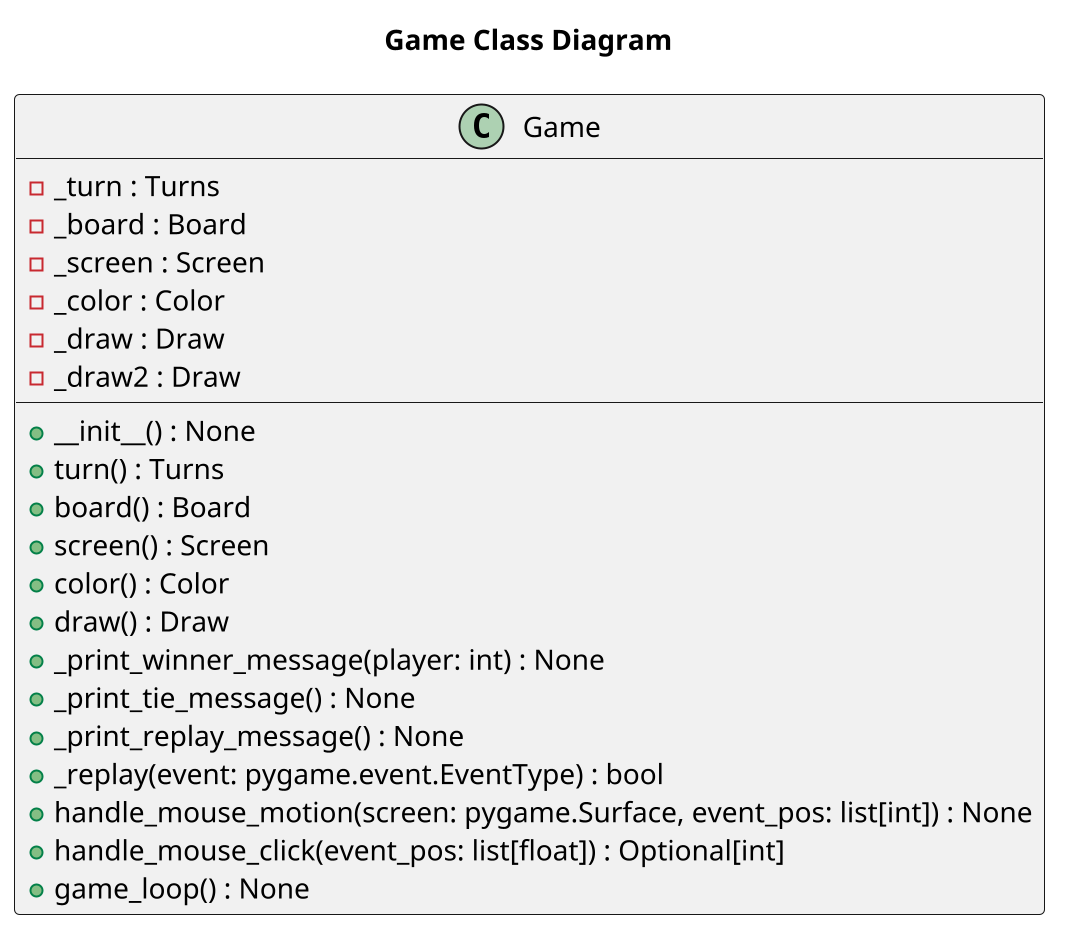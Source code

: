 @startuml
scale 2
title "Game Class Diagram"
class Game {
    +__init__() : None
    -_turn : Turns
    -_board : Board
    -_screen : Screen
    -_color : Color
    -_draw : Draw
    -_draw2 : Draw

    +turn() : Turns
    +board() : Board
    +screen() : Screen
    +color() : Color
    +draw() : Draw
    +_print_winner_message(player: int) : None
    +_print_tie_message() : None
    +_print_replay_message() : None
    +_replay(event: pygame.event.EventType) : bool
    +handle_mouse_motion(screen: pygame.Surface, event_pos: list[int]) : None
    +handle_mouse_click(event_pos: list[float]) : Optional[int]
    +game_loop() : None
}
@enduml